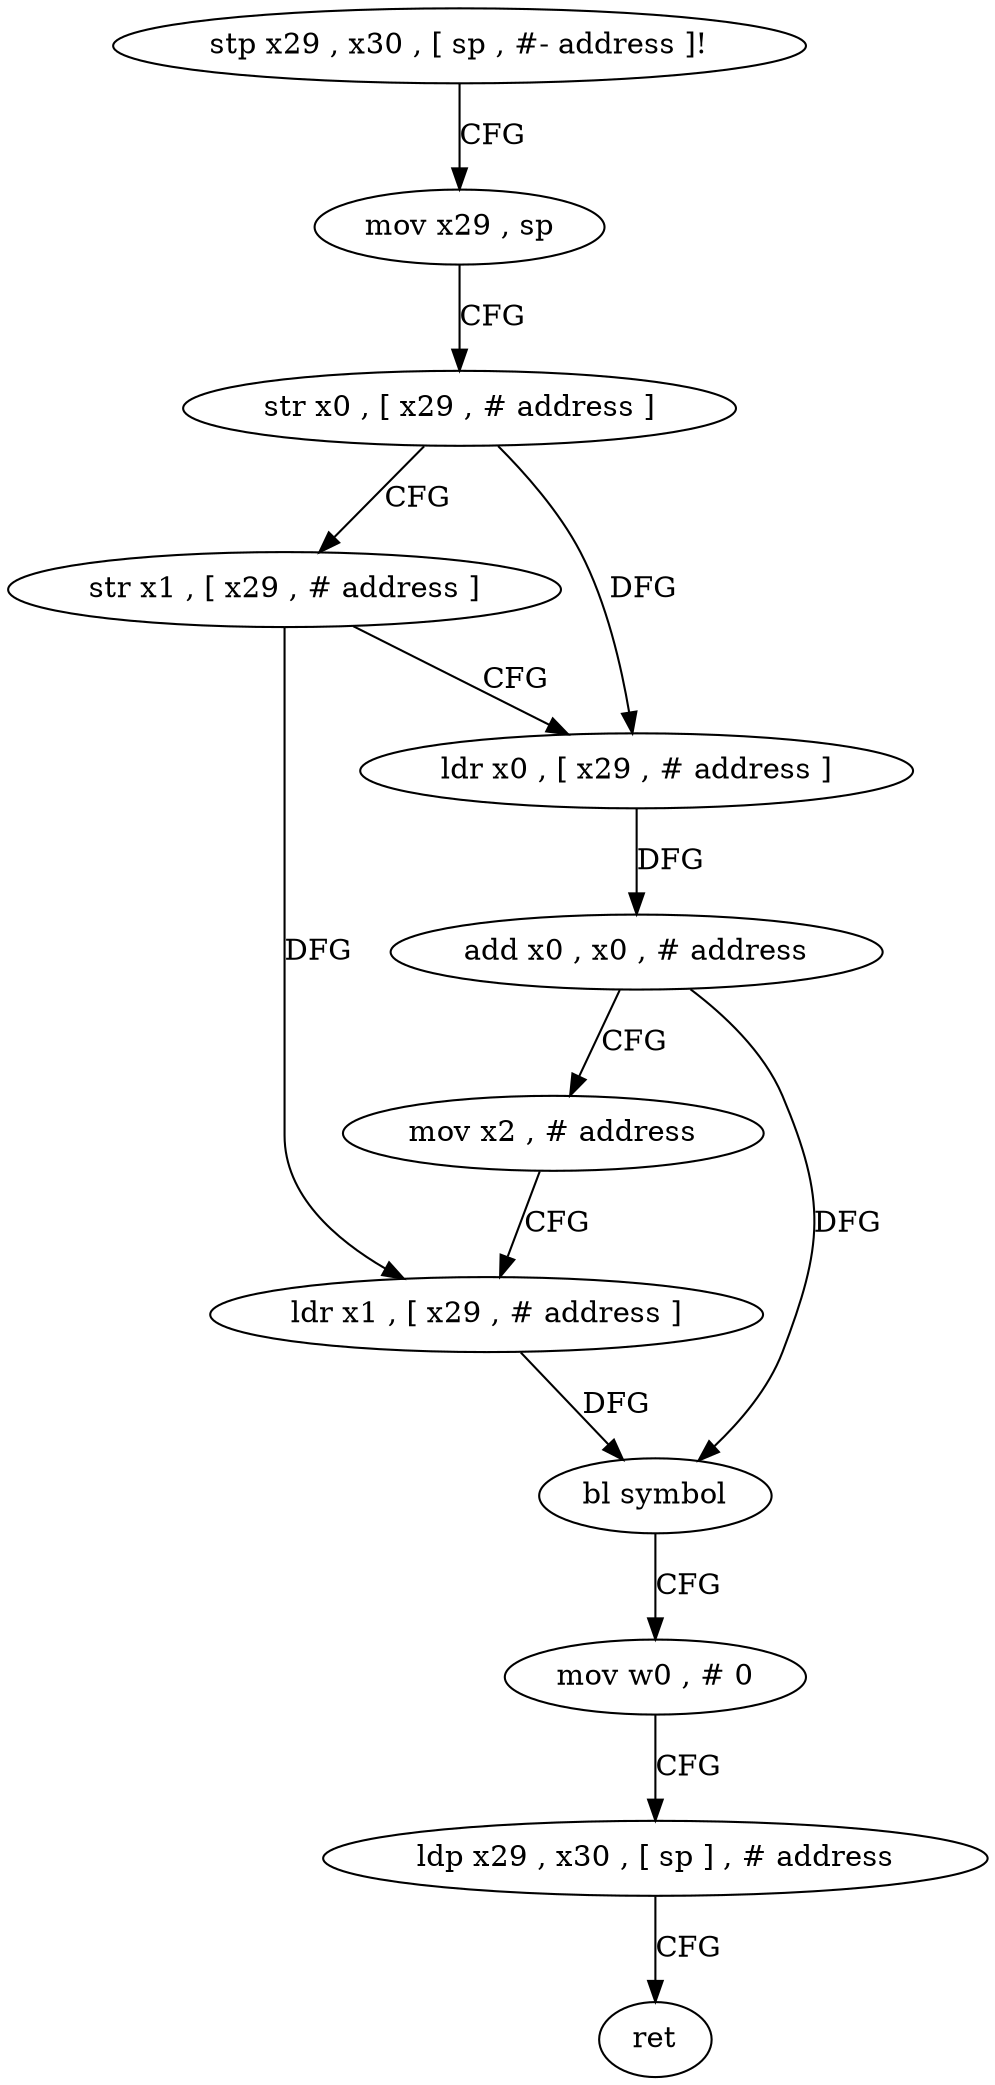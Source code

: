 digraph "func" {
"282192" [label = "stp x29 , x30 , [ sp , #- address ]!" ]
"282196" [label = "mov x29 , sp" ]
"282200" [label = "str x0 , [ x29 , # address ]" ]
"282204" [label = "str x1 , [ x29 , # address ]" ]
"282208" [label = "ldr x0 , [ x29 , # address ]" ]
"282212" [label = "add x0 , x0 , # address" ]
"282216" [label = "mov x2 , # address" ]
"282220" [label = "ldr x1 , [ x29 , # address ]" ]
"282224" [label = "bl symbol" ]
"282228" [label = "mov w0 , # 0" ]
"282232" [label = "ldp x29 , x30 , [ sp ] , # address" ]
"282236" [label = "ret" ]
"282192" -> "282196" [ label = "CFG" ]
"282196" -> "282200" [ label = "CFG" ]
"282200" -> "282204" [ label = "CFG" ]
"282200" -> "282208" [ label = "DFG" ]
"282204" -> "282208" [ label = "CFG" ]
"282204" -> "282220" [ label = "DFG" ]
"282208" -> "282212" [ label = "DFG" ]
"282212" -> "282216" [ label = "CFG" ]
"282212" -> "282224" [ label = "DFG" ]
"282216" -> "282220" [ label = "CFG" ]
"282220" -> "282224" [ label = "DFG" ]
"282224" -> "282228" [ label = "CFG" ]
"282228" -> "282232" [ label = "CFG" ]
"282232" -> "282236" [ label = "CFG" ]
}
